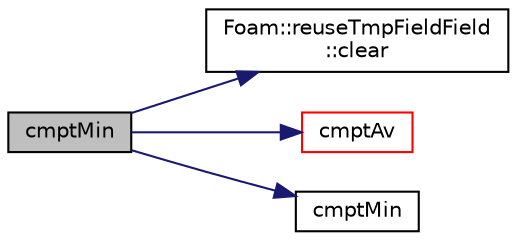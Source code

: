 digraph "cmptMin"
{
  bgcolor="transparent";
  edge [fontname="Helvetica",fontsize="10",labelfontname="Helvetica",labelfontsize="10"];
  node [fontname="Helvetica",fontsize="10",shape=record];
  rankdir="LR";
  Node1 [label="cmptMin",height=0.2,width=0.4,color="black", fillcolor="grey75", style="filled", fontcolor="black"];
  Node1 -> Node2 [color="midnightblue",fontsize="10",style="solid",fontname="Helvetica"];
  Node2 [label="Foam::reuseTmpFieldField\l::clear",height=0.2,width=0.4,color="black",URL="$a02175.html#ab0a25a13b929390b0a7c4398de379aa9"];
  Node1 -> Node3 [color="midnightblue",fontsize="10",style="solid",fontname="Helvetica"];
  Node3 [label="cmptAv",height=0.2,width=0.4,color="red",URL="$a10742.html#a7af056d5acb329854c78eb3267468c11"];
  Node1 -> Node4 [color="midnightblue",fontsize="10",style="solid",fontname="Helvetica"];
  Node4 [label="cmptMin",height=0.2,width=0.4,color="black",URL="$a10742.html#a4b2a4d10cca98cdf1b0f9667b5d8d556"];
}
